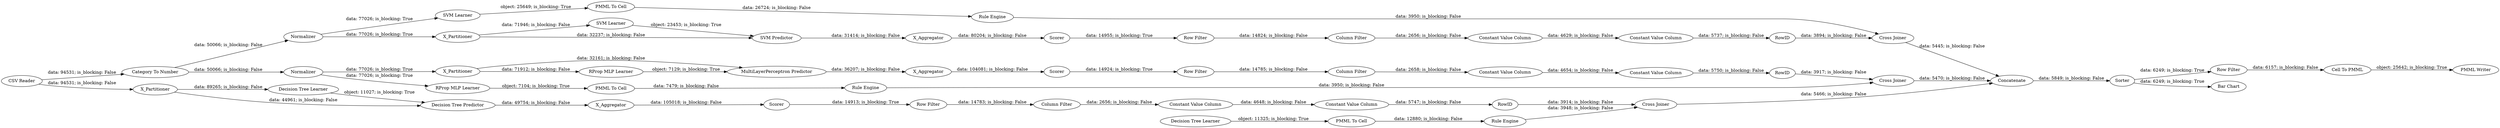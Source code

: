 digraph {
	"-7923981249069332696_7" [label=X_Aggregator]
	"3856270589656359881_33" [label="SVM Learner"]
	"5905707250062783175_32" [label="MultiLayerPerceptron Predictor"]
	"4897324008924369965_294" [label="Column Filter"]
	"4338810421270435400_52" [label=Sorter]
	"4897324008924369965_290" [label="Constant Value Column"]
	"-6030966788252220084_9" [label="Row Filter"]
	"-6030966788252220084_290" [label="Constant Value Column"]
	"8422537490108928788_294" [label="Column Filter"]
	"-7923981249069332696_40" [label=Normalizer]
	"8938914102143263258_7" [label=X_Aggregator]
	"4338810421270435400_58" [label="Category To Number"]
	"-7923981249069332696_31" [label="SVM Learner"]
	"8422537490108928788_292" [label="Constant Value Column"]
	"8422537490108928788_9" [label="Row Filter"]
	"2642836681257686691_34" [label="Rule Engine"]
	"4338810421270435400_61" [label="PMML Writer"]
	"8938914102143263258_2" [label=X_Partitioner]
	"4897324008924369965_9" [label="Row Filter"]
	"4338810421270435400_63" [label="CSV Reader"]
	"3856270589656359881_34" [label="PMML To Cell"]
	"-1766482697017607711_28" [label="PMML To Cell"]
	"5905707250062783175_38" [label="Cross Joiner"]
	"5905707250062783175_40" [label=Scorer]
	"5905707250062783175_39" [label=Normalizer]
	"8422537490108928788_293" [label=RowID]
	"5905707250062783175_7" [label=X_Aggregator]
	"-1766482697017607711_33" [label="Decision Tree Learner"]
	"8938914102143263258_31" [label="Decision Tree Learner"]
	"8938914102143263258_39" [label=Scorer]
	"-1766482697017607711_34" [label="Rule Engine"]
	"4897324008924369965_293" [label=RowID]
	"8938914102143263258_32" [label="Decision Tree Predictor"]
	"-6030966788252220084_294" [label="Column Filter"]
	"-7923981249069332696_39" [label="Cross Joiner"]
	"-7923981249069332696_32" [label="SVM Predictor"]
	"8938914102143263258_38" [label="Cross Joiner"]
	"5905707250062783175_2" [label=X_Partitioner]
	"2642836681257686691_22" [label="PMML To Cell"]
	"4338810421270435400_53" [label="Row Filter"]
	"-6030966788252220084_293" [label=RowID]
	"2642836681257686691_35" [label="RProp MLP Learner"]
	"3856270589656359881_35" [label="Rule Engine"]
	"-6030966788252220084_292" [label="Constant Value Column"]
	"-7923981249069332696_41" [label=Scorer]
	"4338810421270435400_59" [label="Bar Chart"]
	"4897324008924369965_292" [label="Constant Value Column"]
	"5905707250062783175_31" [label="RProp MLP Learner"]
	"8422537490108928788_290" [label="Constant Value Column"]
	"4338810421270435400_60" [label=Concatenate]
	"-7923981249069332696_2" [label=X_Partitioner]
	"4338810421270435400_54" [label="Cell To PMML"]
	"8422537490108928788_290" -> "8422537490108928788_292" [label="data: 4629; is_blocking: False"]
	"4897324008924369965_293" -> "8938914102143263258_38" [label="data: 3914; is_blocking: False"]
	"4338810421270435400_54" -> "4338810421270435400_61" [label="object: 25642; is_blocking: True"]
	"5905707250062783175_7" -> "5905707250062783175_40" [label="data: 104081; is_blocking: False"]
	"8938914102143263258_38" -> "4338810421270435400_60" [label="data: 5466; is_blocking: False"]
	"8938914102143263258_39" -> "4897324008924369965_9" [label="data: 14913; is_blocking: True"]
	"-6030966788252220084_290" -> "-6030966788252220084_292" [label="data: 4654; is_blocking: False"]
	"-1766482697017607711_33" -> "-1766482697017607711_28" [label="object: 11325; is_blocking: True"]
	"4897324008924369965_9" -> "4897324008924369965_294" [label="data: 14783; is_blocking: False"]
	"-7923981249069332696_41" -> "8422537490108928788_9" [label="data: 14955; is_blocking: True"]
	"8422537490108928788_292" -> "8422537490108928788_293" [label="data: 5737; is_blocking: False"]
	"5905707250062783175_2" -> "5905707250062783175_32" [label="data: 32161; is_blocking: False"]
	"4897324008924369965_294" -> "4897324008924369965_290" [label="data: 2656; is_blocking: False"]
	"4338810421270435400_63" -> "8938914102143263258_2" [label="data: 94531; is_blocking: False"]
	"-7923981249069332696_31" -> "-7923981249069332696_32" [label="object: 23453; is_blocking: True"]
	"-7923981249069332696_40" -> "-7923981249069332696_2" [label="data: 77026; is_blocking: True"]
	"4338810421270435400_52" -> "4338810421270435400_53" [label="data: 6249; is_blocking: True"]
	"-1766482697017607711_28" -> "-1766482697017607711_34" [label="data: 12880; is_blocking: False"]
	"5905707250062783175_40" -> "-6030966788252220084_9" [label="data: 14924; is_blocking: True"]
	"8938914102143263258_2" -> "8938914102143263258_32" [label="data: 44961; is_blocking: False"]
	"5905707250062783175_32" -> "5905707250062783175_7" [label="data: 36207; is_blocking: False"]
	"2642836681257686691_34" -> "5905707250062783175_38" [label="data: 3950; is_blocking: False"]
	"4897324008924369965_290" -> "4897324008924369965_292" [label="data: 4648; is_blocking: False"]
	"4338810421270435400_58" -> "-7923981249069332696_40" [label="data: 50066; is_blocking: False"]
	"5905707250062783175_39" -> "2642836681257686691_35" [label="data: 77026; is_blocking: True"]
	"4338810421270435400_52" -> "4338810421270435400_59" [label="data: 6249; is_blocking: True"]
	"5905707250062783175_2" -> "5905707250062783175_31" [label="data: 71912; is_blocking: False"]
	"2642836681257686691_35" -> "2642836681257686691_22" [label="object: 7104; is_blocking: True"]
	"3856270589656359881_34" -> "3856270589656359881_35" [label="data: 26724; is_blocking: False"]
	"3856270589656359881_35" -> "-7923981249069332696_39" [label="data: 3950; is_blocking: False"]
	"8938914102143263258_7" -> "8938914102143263258_39" [label="data: 105018; is_blocking: False"]
	"3856270589656359881_33" -> "3856270589656359881_34" [label="object: 25649; is_blocking: True"]
	"-7923981249069332696_32" -> "-7923981249069332696_7" [label="data: 31414; is_blocking: False"]
	"8422537490108928788_293" -> "-7923981249069332696_39" [label="data: 3894; is_blocking: False"]
	"-7923981249069332696_40" -> "3856270589656359881_33" [label="data: 77026; is_blocking: True"]
	"5905707250062783175_38" -> "4338810421270435400_60" [label="data: 5470; is_blocking: False"]
	"-6030966788252220084_9" -> "-6030966788252220084_294" [label="data: 14785; is_blocking: False"]
	"2642836681257686691_22" -> "2642836681257686691_34" [label="data: 7479; is_blocking: False"]
	"4338810421270435400_60" -> "4338810421270435400_52" [label="data: 5849; is_blocking: False"]
	"-7923981249069332696_2" -> "-7923981249069332696_31" [label="data: 71946; is_blocking: False"]
	"8938914102143263258_32" -> "8938914102143263258_7" [label="data: 49754; is_blocking: False"]
	"4338810421270435400_63" -> "4338810421270435400_58" [label="data: 94531; is_blocking: False"]
	"-1766482697017607711_34" -> "8938914102143263258_38" [label="data: 3948; is_blocking: False"]
	"4897324008924369965_292" -> "4897324008924369965_293" [label="data: 5747; is_blocking: False"]
	"-6030966788252220084_292" -> "-6030966788252220084_293" [label="data: 5750; is_blocking: False"]
	"8422537490108928788_9" -> "8422537490108928788_294" [label="data: 14824; is_blocking: False"]
	"8938914102143263258_31" -> "8938914102143263258_32" [label="object: 11027; is_blocking: True"]
	"-6030966788252220084_293" -> "5905707250062783175_38" [label="data: 3917; is_blocking: False"]
	"4338810421270435400_53" -> "4338810421270435400_54" [label="data: 6157; is_blocking: False"]
	"5905707250062783175_31" -> "5905707250062783175_32" [label="object: 7129; is_blocking: True"]
	"-7923981249069332696_39" -> "4338810421270435400_60" [label="data: 5445; is_blocking: False"]
	"8938914102143263258_2" -> "8938914102143263258_31" [label="data: 89265; is_blocking: False"]
	"-6030966788252220084_294" -> "-6030966788252220084_290" [label="data: 2658; is_blocking: False"]
	"-7923981249069332696_2" -> "-7923981249069332696_32" [label="data: 32237; is_blocking: False"]
	"8422537490108928788_294" -> "8422537490108928788_290" [label="data: 2656; is_blocking: False"]
	"4338810421270435400_58" -> "5905707250062783175_39" [label="data: 50066; is_blocking: False"]
	"5905707250062783175_39" -> "5905707250062783175_2" [label="data: 77026; is_blocking: True"]
	"-7923981249069332696_7" -> "-7923981249069332696_41" [label="data: 80204; is_blocking: False"]
	rankdir=LR
}
